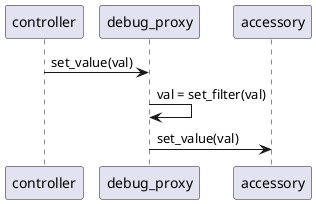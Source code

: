 @startuml

controller -> debug_proxy : set_value(val)

debug_proxy -> debug_proxy: val = set_filter(val)

debug_proxy -> accessory: set_value(val)


@enduml